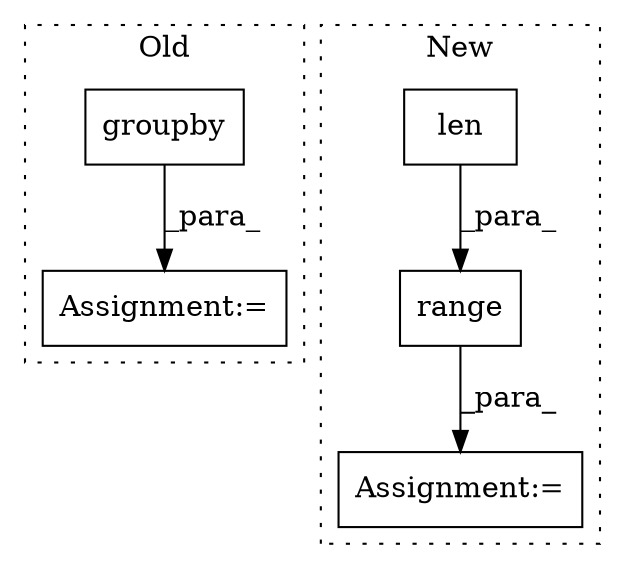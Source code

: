 digraph G {
subgraph cluster0 {
1 [label="groupby" a="32" s="3868,3906" l="8,1" shape="box"];
3 [label="Assignment:=" a="7" s="3728" l="12" shape="box"];
label = "Old";
style="dotted";
}
subgraph cluster1 {
2 [label="len" a="32" s="3728,3741" l="4,1" shape="box"];
4 [label="Assignment:=" a="7" s="3715" l="41" shape="box"];
5 [label="range" a="32" s="3722,3746" l="6,1" shape="box"];
label = "New";
style="dotted";
}
1 -> 3 [label="_para_"];
2 -> 5 [label="_para_"];
5 -> 4 [label="_para_"];
}